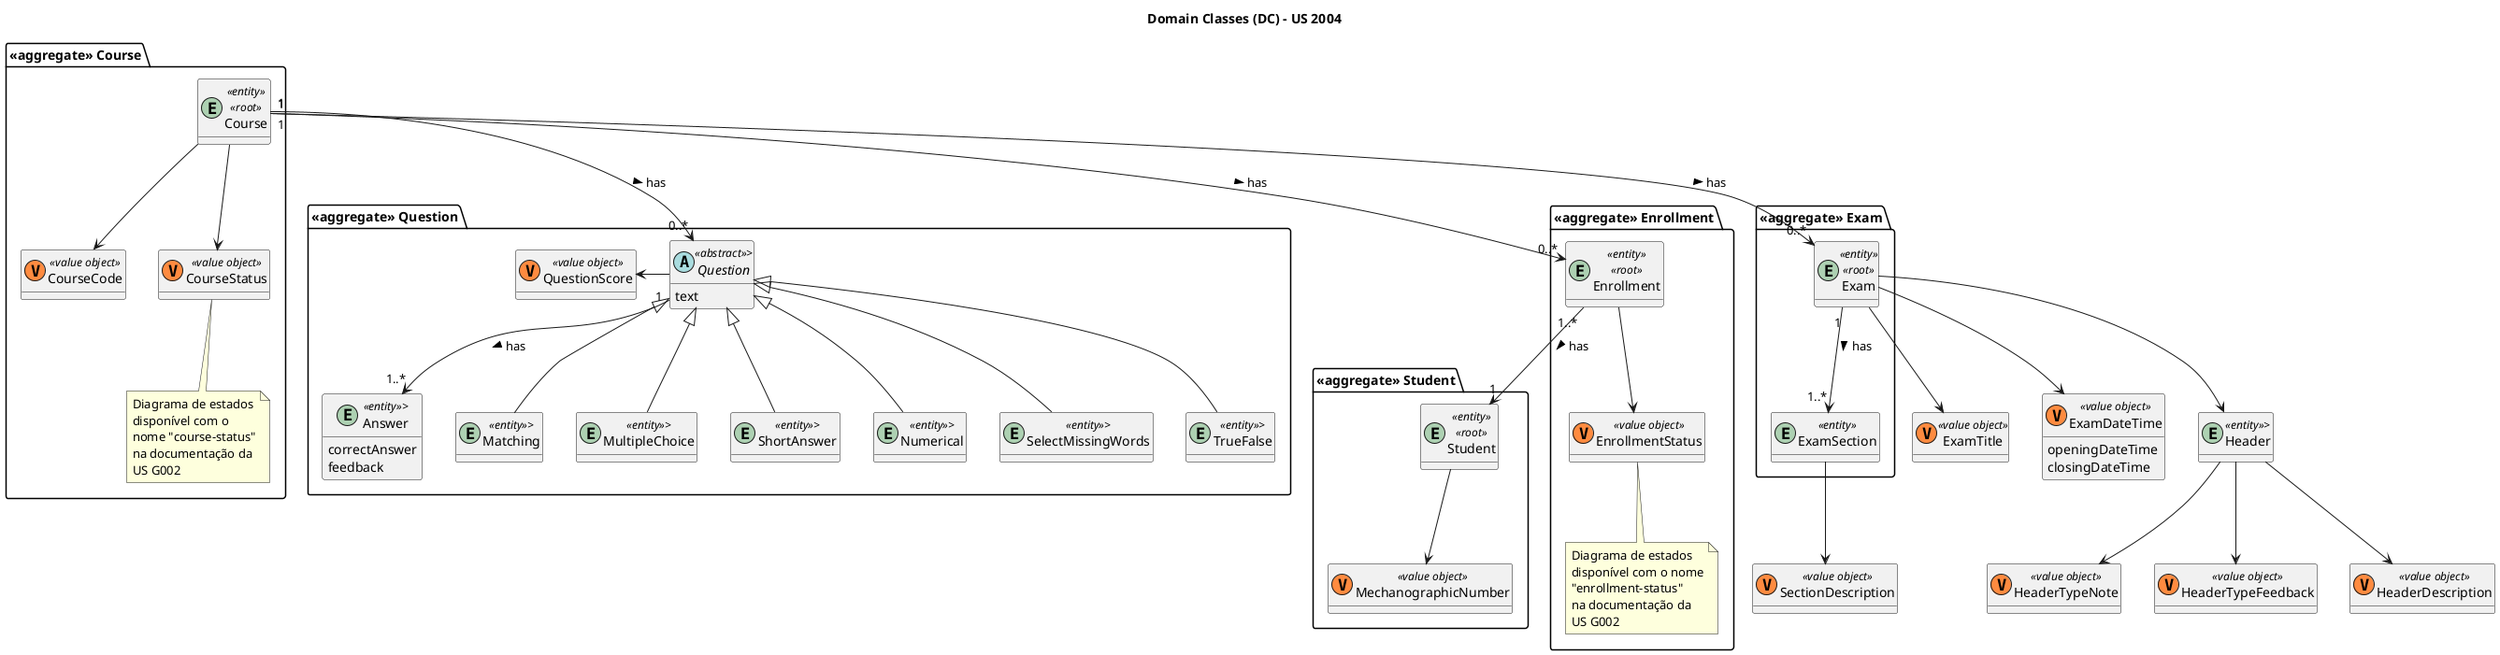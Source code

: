 @startuml

top to bottom direction

title Domain Classes (DC) - US 2004

hide methods
skinparam classAttributeIconSize 0

'Student
package "<<aggregate>> Student" {
    entity Student <<entity>> <<root>>
    class MechanographicNumber <<(V, #FF8B40) value object>>
}

'Course
package "<<aggregate>> Course" {
    entity Course <<entity>> <<root>>
    class CourseCode <<(V, #FF8B40) value object>>
    class CourseStatus <<(V, #FF8B40) value object>>
    note bottom
        Diagrama de estados
        disponível com o
        nome "course-status"
        na documentação da
        US G002
    end note
}

'Enrollment
package "<<aggregate>> Enrollment" {
    entity Enrollment <<entity>> <<root>>
    class EnrollmentStatus <<(V, #FF8B40) value object>>
    note bottom
        Diagrama de estados
        disponível com o nome
        "enrollment-status"
        na documentação da
        US G002
    end note
}

'FormativeExam
package "<<aggregate>> Exam" {
    entity Exam <<entity>> <<root>> {
    }

    entity ExamSection <<entity>> {
    }
}

class ExamTitle <<(V, #FF8B40) value object>>
class ExamDateTime <<(V, #FF8B40) value object>> {
    openingDateTime
    closingDateTime
}

'Header
entity Header <<entity>>>
class HeaderTypeNote <<(V, #FF8B40) value object>>
class HeaderTypeFeedback <<(V, #FF8B40) value object>>
class HeaderDescription <<(V, #FF8B40) value object>>

'Section
class SectionDescription <<(V, #FF8B40) value object>>

'Question
package "<<aggregate>> Question" {
    'Answer
    entity Answer <<entity>>> {
        correctAnswer
        feedback
    }

    'Question
    abstract Question <<abstract>>> {
        text
    }
    class QuestionScore <<(V, #FF8B40) value object>>

    entity Matching <<entity>>>
    entity MultipleChoice <<entity>>>
    entity ShortAnswer <<entity>>>
    entity Numerical <<entity>>>
    entity SelectMissingWords <<entity>>>
    entity TrueFalse <<entity>>>
}

'Value objects
Student -down-> MechanographicNumber

Course -down-> CourseCode
Course -down-> CourseStatus

Enrollment -down-> EnrollmentStatus

Exam -down-> ExamTitle
Exam -down-> ExamDateTime
Exam -down-> Header

ExamSection -down-> SectionDescription

Header -down-> HeaderTypeNote
Header -down-> HeaderTypeFeedback
Header -down-> HeaderDescription

Question -left-> QuestionScore

Matching -up-|> Question
MultipleChoice -up-|> Question
ShortAnswer -up-|> Question
Numerical -up-|> Question
SelectMissingWords -up-|> Question
TrueFalse -up-|> Question

'Relations
Course "1" --> "0..*" Enrollment : has >
Course "1" --> "0..*" Exam : has >
Course "1" --> "0..*" Question : has >

Enrollment "1..*" --> "1" Student : has >

Exam "1" --> "1..*" ExamSection : has >

Question "1" --> "1..*" Answer : has >


@enduml